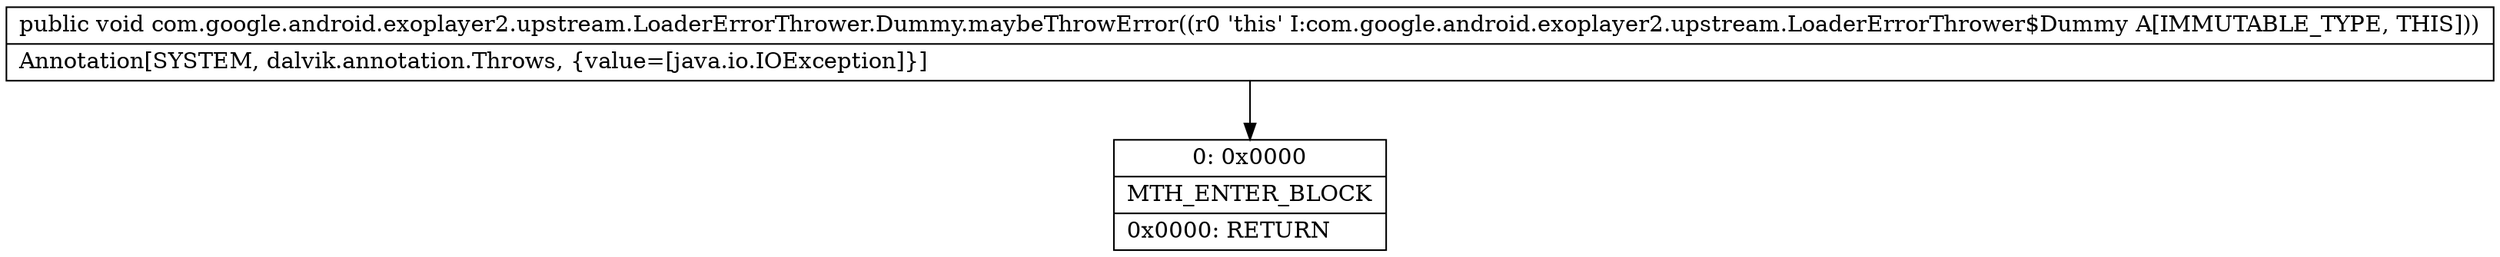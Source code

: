 digraph "CFG forcom.google.android.exoplayer2.upstream.LoaderErrorThrower.Dummy.maybeThrowError()V" {
Node_0 [shape=record,label="{0\:\ 0x0000|MTH_ENTER_BLOCK\l|0x0000: RETURN   \l}"];
MethodNode[shape=record,label="{public void com.google.android.exoplayer2.upstream.LoaderErrorThrower.Dummy.maybeThrowError((r0 'this' I:com.google.android.exoplayer2.upstream.LoaderErrorThrower$Dummy A[IMMUTABLE_TYPE, THIS]))  | Annotation[SYSTEM, dalvik.annotation.Throws, \{value=[java.io.IOException]\}]\l}"];
MethodNode -> Node_0;
}


